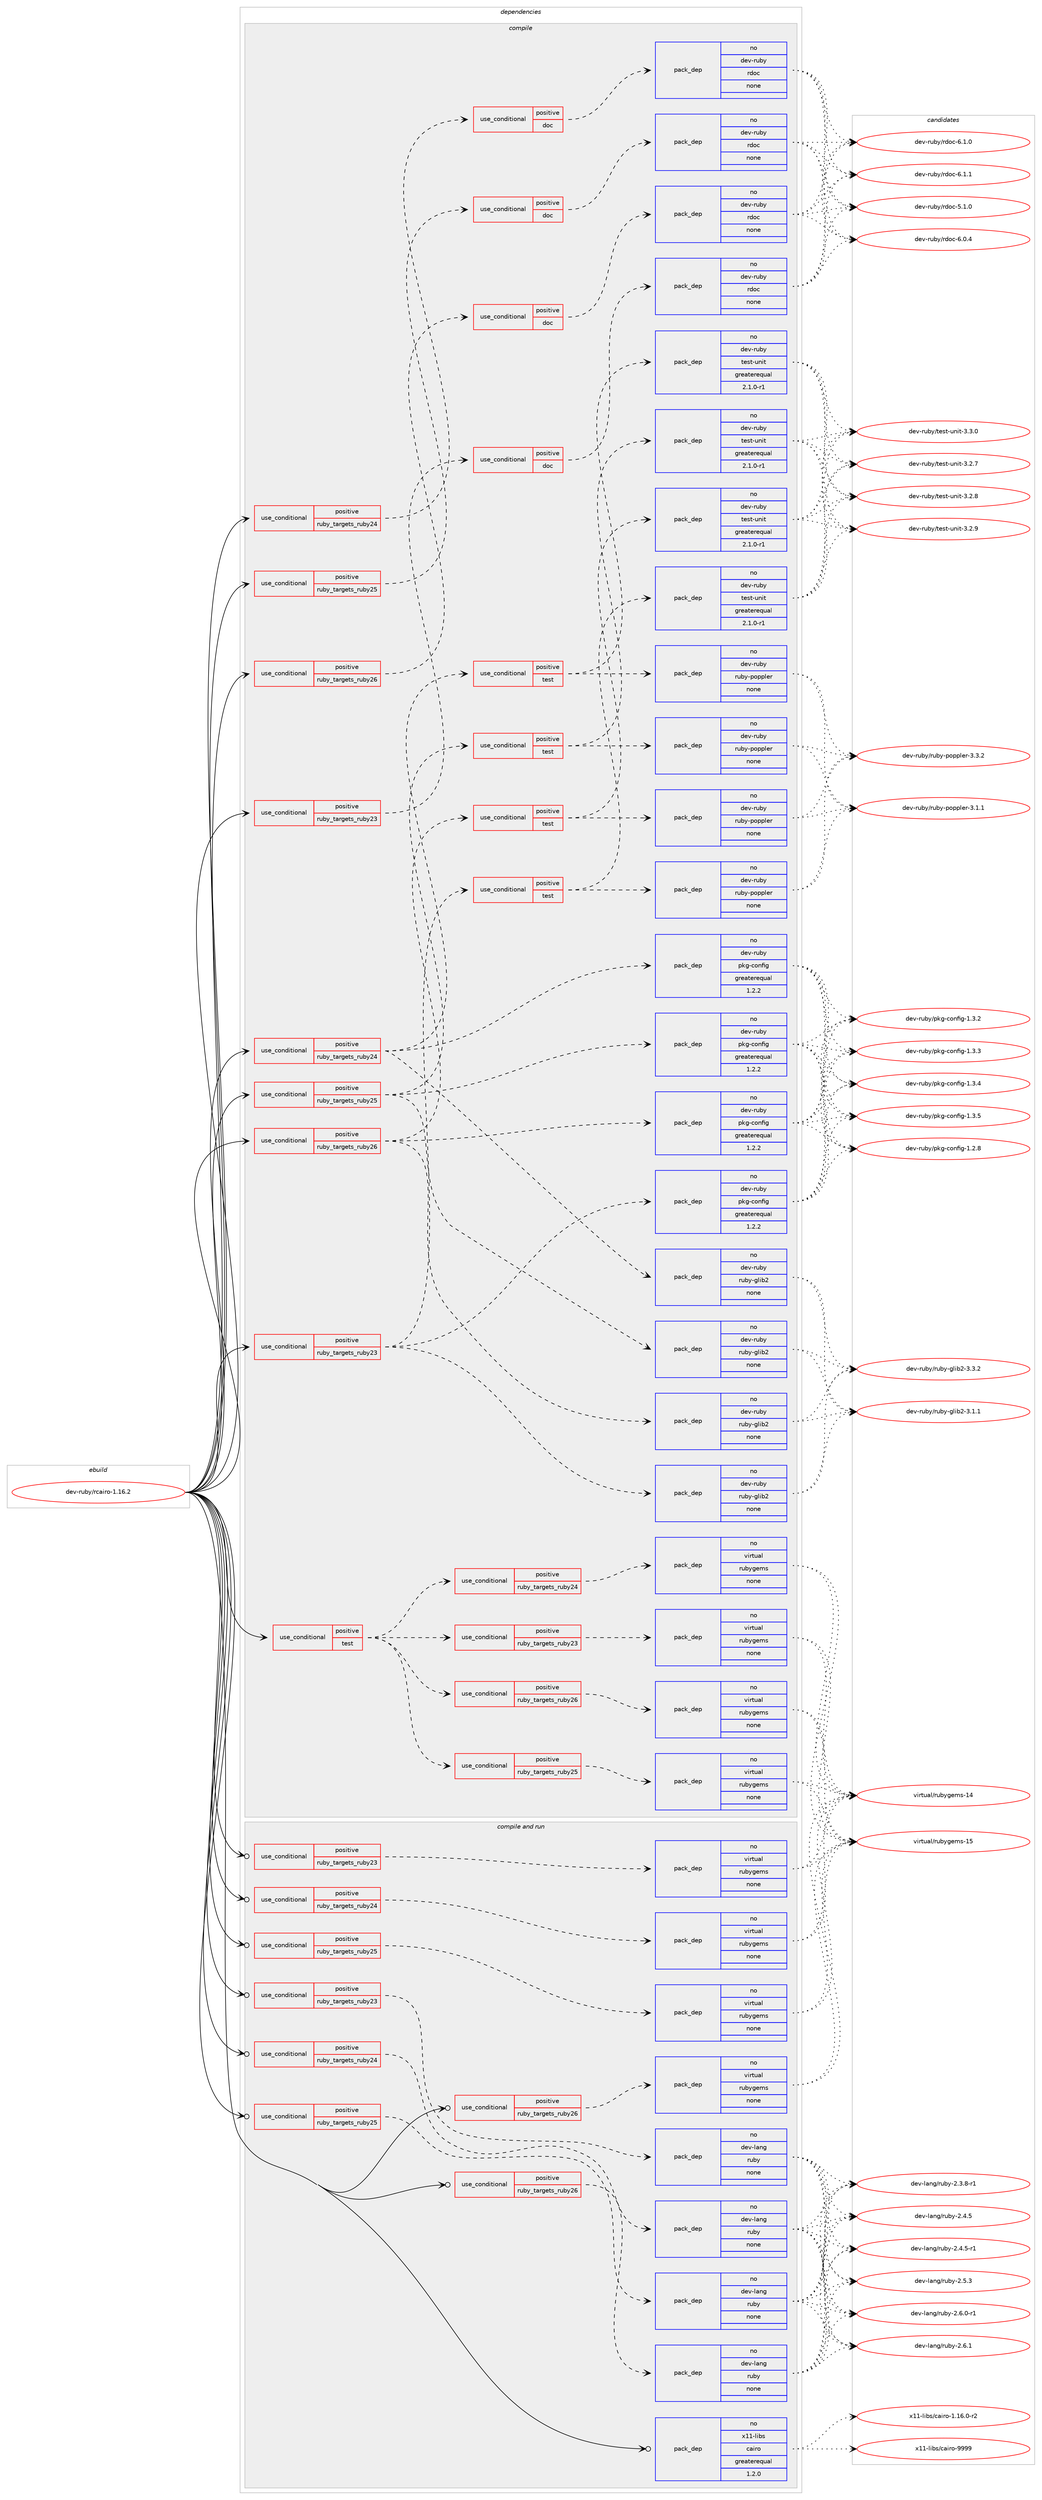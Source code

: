 digraph prolog {

# *************
# Graph options
# *************

newrank=true;
concentrate=true;
compound=true;
graph [rankdir=LR,fontname=Helvetica,fontsize=10,ranksep=1.5];#, ranksep=2.5, nodesep=0.2];
edge  [arrowhead=vee];
node  [fontname=Helvetica,fontsize=10];

# **********
# The ebuild
# **********

subgraph cluster_leftcol {
color=gray;
rank=same;
label=<<i>ebuild</i>>;
id [label="dev-ruby/rcairo-1.16.2", color=red, width=4, href="../dev-ruby/rcairo-1.16.2.svg"];
}

# ****************
# The dependencies
# ****************

subgraph cluster_midcol {
color=gray;
label=<<i>dependencies</i>>;
subgraph cluster_compile {
fillcolor="#eeeeee";
style=filled;
label=<<i>compile</i>>;
subgraph cond412078 {
dependency1516762 [label=<<TABLE BORDER="0" CELLBORDER="1" CELLSPACING="0" CELLPADDING="4"><TR><TD ROWSPAN="3" CELLPADDING="10">use_conditional</TD></TR><TR><TD>positive</TD></TR><TR><TD>ruby_targets_ruby23</TD></TR></TABLE>>, shape=none, color=red];
subgraph cond412079 {
dependency1516763 [label=<<TABLE BORDER="0" CELLBORDER="1" CELLSPACING="0" CELLPADDING="4"><TR><TD ROWSPAN="3" CELLPADDING="10">use_conditional</TD></TR><TR><TD>positive</TD></TR><TR><TD>doc</TD></TR></TABLE>>, shape=none, color=red];
subgraph pack1081178 {
dependency1516764 [label=<<TABLE BORDER="0" CELLBORDER="1" CELLSPACING="0" CELLPADDING="4" WIDTH="220"><TR><TD ROWSPAN="6" CELLPADDING="30">pack_dep</TD></TR><TR><TD WIDTH="110">no</TD></TR><TR><TD>dev-ruby</TD></TR><TR><TD>rdoc</TD></TR><TR><TD>none</TD></TR><TR><TD></TD></TR></TABLE>>, shape=none, color=blue];
}
dependency1516763:e -> dependency1516764:w [weight=20,style="dashed",arrowhead="vee"];
}
dependency1516762:e -> dependency1516763:w [weight=20,style="dashed",arrowhead="vee"];
}
id:e -> dependency1516762:w [weight=20,style="solid",arrowhead="vee"];
subgraph cond412080 {
dependency1516765 [label=<<TABLE BORDER="0" CELLBORDER="1" CELLSPACING="0" CELLPADDING="4"><TR><TD ROWSPAN="3" CELLPADDING="10">use_conditional</TD></TR><TR><TD>positive</TD></TR><TR><TD>ruby_targets_ruby23</TD></TR></TABLE>>, shape=none, color=red];
subgraph pack1081179 {
dependency1516766 [label=<<TABLE BORDER="0" CELLBORDER="1" CELLSPACING="0" CELLPADDING="4" WIDTH="220"><TR><TD ROWSPAN="6" CELLPADDING="30">pack_dep</TD></TR><TR><TD WIDTH="110">no</TD></TR><TR><TD>dev-ruby</TD></TR><TR><TD>pkg-config</TD></TR><TR><TD>greaterequal</TD></TR><TR><TD>1.2.2</TD></TR></TABLE>>, shape=none, color=blue];
}
dependency1516765:e -> dependency1516766:w [weight=20,style="dashed",arrowhead="vee"];
subgraph pack1081180 {
dependency1516767 [label=<<TABLE BORDER="0" CELLBORDER="1" CELLSPACING="0" CELLPADDING="4" WIDTH="220"><TR><TD ROWSPAN="6" CELLPADDING="30">pack_dep</TD></TR><TR><TD WIDTH="110">no</TD></TR><TR><TD>dev-ruby</TD></TR><TR><TD>ruby-glib2</TD></TR><TR><TD>none</TD></TR><TR><TD></TD></TR></TABLE>>, shape=none, color=blue];
}
dependency1516765:e -> dependency1516767:w [weight=20,style="dashed",arrowhead="vee"];
subgraph cond412081 {
dependency1516768 [label=<<TABLE BORDER="0" CELLBORDER="1" CELLSPACING="0" CELLPADDING="4"><TR><TD ROWSPAN="3" CELLPADDING="10">use_conditional</TD></TR><TR><TD>positive</TD></TR><TR><TD>test</TD></TR></TABLE>>, shape=none, color=red];
subgraph pack1081181 {
dependency1516769 [label=<<TABLE BORDER="0" CELLBORDER="1" CELLSPACING="0" CELLPADDING="4" WIDTH="220"><TR><TD ROWSPAN="6" CELLPADDING="30">pack_dep</TD></TR><TR><TD WIDTH="110">no</TD></TR><TR><TD>dev-ruby</TD></TR><TR><TD>test-unit</TD></TR><TR><TD>greaterequal</TD></TR><TR><TD>2.1.0-r1</TD></TR></TABLE>>, shape=none, color=blue];
}
dependency1516768:e -> dependency1516769:w [weight=20,style="dashed",arrowhead="vee"];
subgraph pack1081182 {
dependency1516770 [label=<<TABLE BORDER="0" CELLBORDER="1" CELLSPACING="0" CELLPADDING="4" WIDTH="220"><TR><TD ROWSPAN="6" CELLPADDING="30">pack_dep</TD></TR><TR><TD WIDTH="110">no</TD></TR><TR><TD>dev-ruby</TD></TR><TR><TD>ruby-poppler</TD></TR><TR><TD>none</TD></TR><TR><TD></TD></TR></TABLE>>, shape=none, color=blue];
}
dependency1516768:e -> dependency1516770:w [weight=20,style="dashed",arrowhead="vee"];
}
dependency1516765:e -> dependency1516768:w [weight=20,style="dashed",arrowhead="vee"];
}
id:e -> dependency1516765:w [weight=20,style="solid",arrowhead="vee"];
subgraph cond412082 {
dependency1516771 [label=<<TABLE BORDER="0" CELLBORDER="1" CELLSPACING="0" CELLPADDING="4"><TR><TD ROWSPAN="3" CELLPADDING="10">use_conditional</TD></TR><TR><TD>positive</TD></TR><TR><TD>ruby_targets_ruby24</TD></TR></TABLE>>, shape=none, color=red];
subgraph cond412083 {
dependency1516772 [label=<<TABLE BORDER="0" CELLBORDER="1" CELLSPACING="0" CELLPADDING="4"><TR><TD ROWSPAN="3" CELLPADDING="10">use_conditional</TD></TR><TR><TD>positive</TD></TR><TR><TD>doc</TD></TR></TABLE>>, shape=none, color=red];
subgraph pack1081183 {
dependency1516773 [label=<<TABLE BORDER="0" CELLBORDER="1" CELLSPACING="0" CELLPADDING="4" WIDTH="220"><TR><TD ROWSPAN="6" CELLPADDING="30">pack_dep</TD></TR><TR><TD WIDTH="110">no</TD></TR><TR><TD>dev-ruby</TD></TR><TR><TD>rdoc</TD></TR><TR><TD>none</TD></TR><TR><TD></TD></TR></TABLE>>, shape=none, color=blue];
}
dependency1516772:e -> dependency1516773:w [weight=20,style="dashed",arrowhead="vee"];
}
dependency1516771:e -> dependency1516772:w [weight=20,style="dashed",arrowhead="vee"];
}
id:e -> dependency1516771:w [weight=20,style="solid",arrowhead="vee"];
subgraph cond412084 {
dependency1516774 [label=<<TABLE BORDER="0" CELLBORDER="1" CELLSPACING="0" CELLPADDING="4"><TR><TD ROWSPAN="3" CELLPADDING="10">use_conditional</TD></TR><TR><TD>positive</TD></TR><TR><TD>ruby_targets_ruby24</TD></TR></TABLE>>, shape=none, color=red];
subgraph pack1081184 {
dependency1516775 [label=<<TABLE BORDER="0" CELLBORDER="1" CELLSPACING="0" CELLPADDING="4" WIDTH="220"><TR><TD ROWSPAN="6" CELLPADDING="30">pack_dep</TD></TR><TR><TD WIDTH="110">no</TD></TR><TR><TD>dev-ruby</TD></TR><TR><TD>pkg-config</TD></TR><TR><TD>greaterequal</TD></TR><TR><TD>1.2.2</TD></TR></TABLE>>, shape=none, color=blue];
}
dependency1516774:e -> dependency1516775:w [weight=20,style="dashed",arrowhead="vee"];
subgraph pack1081185 {
dependency1516776 [label=<<TABLE BORDER="0" CELLBORDER="1" CELLSPACING="0" CELLPADDING="4" WIDTH="220"><TR><TD ROWSPAN="6" CELLPADDING="30">pack_dep</TD></TR><TR><TD WIDTH="110">no</TD></TR><TR><TD>dev-ruby</TD></TR><TR><TD>ruby-glib2</TD></TR><TR><TD>none</TD></TR><TR><TD></TD></TR></TABLE>>, shape=none, color=blue];
}
dependency1516774:e -> dependency1516776:w [weight=20,style="dashed",arrowhead="vee"];
subgraph cond412085 {
dependency1516777 [label=<<TABLE BORDER="0" CELLBORDER="1" CELLSPACING="0" CELLPADDING="4"><TR><TD ROWSPAN="3" CELLPADDING="10">use_conditional</TD></TR><TR><TD>positive</TD></TR><TR><TD>test</TD></TR></TABLE>>, shape=none, color=red];
subgraph pack1081186 {
dependency1516778 [label=<<TABLE BORDER="0" CELLBORDER="1" CELLSPACING="0" CELLPADDING="4" WIDTH="220"><TR><TD ROWSPAN="6" CELLPADDING="30">pack_dep</TD></TR><TR><TD WIDTH="110">no</TD></TR><TR><TD>dev-ruby</TD></TR><TR><TD>test-unit</TD></TR><TR><TD>greaterequal</TD></TR><TR><TD>2.1.0-r1</TD></TR></TABLE>>, shape=none, color=blue];
}
dependency1516777:e -> dependency1516778:w [weight=20,style="dashed",arrowhead="vee"];
subgraph pack1081187 {
dependency1516779 [label=<<TABLE BORDER="0" CELLBORDER="1" CELLSPACING="0" CELLPADDING="4" WIDTH="220"><TR><TD ROWSPAN="6" CELLPADDING="30">pack_dep</TD></TR><TR><TD WIDTH="110">no</TD></TR><TR><TD>dev-ruby</TD></TR><TR><TD>ruby-poppler</TD></TR><TR><TD>none</TD></TR><TR><TD></TD></TR></TABLE>>, shape=none, color=blue];
}
dependency1516777:e -> dependency1516779:w [weight=20,style="dashed",arrowhead="vee"];
}
dependency1516774:e -> dependency1516777:w [weight=20,style="dashed",arrowhead="vee"];
}
id:e -> dependency1516774:w [weight=20,style="solid",arrowhead="vee"];
subgraph cond412086 {
dependency1516780 [label=<<TABLE BORDER="0" CELLBORDER="1" CELLSPACING="0" CELLPADDING="4"><TR><TD ROWSPAN="3" CELLPADDING="10">use_conditional</TD></TR><TR><TD>positive</TD></TR><TR><TD>ruby_targets_ruby25</TD></TR></TABLE>>, shape=none, color=red];
subgraph cond412087 {
dependency1516781 [label=<<TABLE BORDER="0" CELLBORDER="1" CELLSPACING="0" CELLPADDING="4"><TR><TD ROWSPAN="3" CELLPADDING="10">use_conditional</TD></TR><TR><TD>positive</TD></TR><TR><TD>doc</TD></TR></TABLE>>, shape=none, color=red];
subgraph pack1081188 {
dependency1516782 [label=<<TABLE BORDER="0" CELLBORDER="1" CELLSPACING="0" CELLPADDING="4" WIDTH="220"><TR><TD ROWSPAN="6" CELLPADDING="30">pack_dep</TD></TR><TR><TD WIDTH="110">no</TD></TR><TR><TD>dev-ruby</TD></TR><TR><TD>rdoc</TD></TR><TR><TD>none</TD></TR><TR><TD></TD></TR></TABLE>>, shape=none, color=blue];
}
dependency1516781:e -> dependency1516782:w [weight=20,style="dashed",arrowhead="vee"];
}
dependency1516780:e -> dependency1516781:w [weight=20,style="dashed",arrowhead="vee"];
}
id:e -> dependency1516780:w [weight=20,style="solid",arrowhead="vee"];
subgraph cond412088 {
dependency1516783 [label=<<TABLE BORDER="0" CELLBORDER="1" CELLSPACING="0" CELLPADDING="4"><TR><TD ROWSPAN="3" CELLPADDING="10">use_conditional</TD></TR><TR><TD>positive</TD></TR><TR><TD>ruby_targets_ruby25</TD></TR></TABLE>>, shape=none, color=red];
subgraph pack1081189 {
dependency1516784 [label=<<TABLE BORDER="0" CELLBORDER="1" CELLSPACING="0" CELLPADDING="4" WIDTH="220"><TR><TD ROWSPAN="6" CELLPADDING="30">pack_dep</TD></TR><TR><TD WIDTH="110">no</TD></TR><TR><TD>dev-ruby</TD></TR><TR><TD>pkg-config</TD></TR><TR><TD>greaterequal</TD></TR><TR><TD>1.2.2</TD></TR></TABLE>>, shape=none, color=blue];
}
dependency1516783:e -> dependency1516784:w [weight=20,style="dashed",arrowhead="vee"];
subgraph pack1081190 {
dependency1516785 [label=<<TABLE BORDER="0" CELLBORDER="1" CELLSPACING="0" CELLPADDING="4" WIDTH="220"><TR><TD ROWSPAN="6" CELLPADDING="30">pack_dep</TD></TR><TR><TD WIDTH="110">no</TD></TR><TR><TD>dev-ruby</TD></TR><TR><TD>ruby-glib2</TD></TR><TR><TD>none</TD></TR><TR><TD></TD></TR></TABLE>>, shape=none, color=blue];
}
dependency1516783:e -> dependency1516785:w [weight=20,style="dashed",arrowhead="vee"];
subgraph cond412089 {
dependency1516786 [label=<<TABLE BORDER="0" CELLBORDER="1" CELLSPACING="0" CELLPADDING="4"><TR><TD ROWSPAN="3" CELLPADDING="10">use_conditional</TD></TR><TR><TD>positive</TD></TR><TR><TD>test</TD></TR></TABLE>>, shape=none, color=red];
subgraph pack1081191 {
dependency1516787 [label=<<TABLE BORDER="0" CELLBORDER="1" CELLSPACING="0" CELLPADDING="4" WIDTH="220"><TR><TD ROWSPAN="6" CELLPADDING="30">pack_dep</TD></TR><TR><TD WIDTH="110">no</TD></TR><TR><TD>dev-ruby</TD></TR><TR><TD>test-unit</TD></TR><TR><TD>greaterequal</TD></TR><TR><TD>2.1.0-r1</TD></TR></TABLE>>, shape=none, color=blue];
}
dependency1516786:e -> dependency1516787:w [weight=20,style="dashed",arrowhead="vee"];
subgraph pack1081192 {
dependency1516788 [label=<<TABLE BORDER="0" CELLBORDER="1" CELLSPACING="0" CELLPADDING="4" WIDTH="220"><TR><TD ROWSPAN="6" CELLPADDING="30">pack_dep</TD></TR><TR><TD WIDTH="110">no</TD></TR><TR><TD>dev-ruby</TD></TR><TR><TD>ruby-poppler</TD></TR><TR><TD>none</TD></TR><TR><TD></TD></TR></TABLE>>, shape=none, color=blue];
}
dependency1516786:e -> dependency1516788:w [weight=20,style="dashed",arrowhead="vee"];
}
dependency1516783:e -> dependency1516786:w [weight=20,style="dashed",arrowhead="vee"];
}
id:e -> dependency1516783:w [weight=20,style="solid",arrowhead="vee"];
subgraph cond412090 {
dependency1516789 [label=<<TABLE BORDER="0" CELLBORDER="1" CELLSPACING="0" CELLPADDING="4"><TR><TD ROWSPAN="3" CELLPADDING="10">use_conditional</TD></TR><TR><TD>positive</TD></TR><TR><TD>ruby_targets_ruby26</TD></TR></TABLE>>, shape=none, color=red];
subgraph cond412091 {
dependency1516790 [label=<<TABLE BORDER="0" CELLBORDER="1" CELLSPACING="0" CELLPADDING="4"><TR><TD ROWSPAN="3" CELLPADDING="10">use_conditional</TD></TR><TR><TD>positive</TD></TR><TR><TD>doc</TD></TR></TABLE>>, shape=none, color=red];
subgraph pack1081193 {
dependency1516791 [label=<<TABLE BORDER="0" CELLBORDER="1" CELLSPACING="0" CELLPADDING="4" WIDTH="220"><TR><TD ROWSPAN="6" CELLPADDING="30">pack_dep</TD></TR><TR><TD WIDTH="110">no</TD></TR><TR><TD>dev-ruby</TD></TR><TR><TD>rdoc</TD></TR><TR><TD>none</TD></TR><TR><TD></TD></TR></TABLE>>, shape=none, color=blue];
}
dependency1516790:e -> dependency1516791:w [weight=20,style="dashed",arrowhead="vee"];
}
dependency1516789:e -> dependency1516790:w [weight=20,style="dashed",arrowhead="vee"];
}
id:e -> dependency1516789:w [weight=20,style="solid",arrowhead="vee"];
subgraph cond412092 {
dependency1516792 [label=<<TABLE BORDER="0" CELLBORDER="1" CELLSPACING="0" CELLPADDING="4"><TR><TD ROWSPAN="3" CELLPADDING="10">use_conditional</TD></TR><TR><TD>positive</TD></TR><TR><TD>ruby_targets_ruby26</TD></TR></TABLE>>, shape=none, color=red];
subgraph pack1081194 {
dependency1516793 [label=<<TABLE BORDER="0" CELLBORDER="1" CELLSPACING="0" CELLPADDING="4" WIDTH="220"><TR><TD ROWSPAN="6" CELLPADDING="30">pack_dep</TD></TR><TR><TD WIDTH="110">no</TD></TR><TR><TD>dev-ruby</TD></TR><TR><TD>pkg-config</TD></TR><TR><TD>greaterequal</TD></TR><TR><TD>1.2.2</TD></TR></TABLE>>, shape=none, color=blue];
}
dependency1516792:e -> dependency1516793:w [weight=20,style="dashed",arrowhead="vee"];
subgraph pack1081195 {
dependency1516794 [label=<<TABLE BORDER="0" CELLBORDER="1" CELLSPACING="0" CELLPADDING="4" WIDTH="220"><TR><TD ROWSPAN="6" CELLPADDING="30">pack_dep</TD></TR><TR><TD WIDTH="110">no</TD></TR><TR><TD>dev-ruby</TD></TR><TR><TD>ruby-glib2</TD></TR><TR><TD>none</TD></TR><TR><TD></TD></TR></TABLE>>, shape=none, color=blue];
}
dependency1516792:e -> dependency1516794:w [weight=20,style="dashed",arrowhead="vee"];
subgraph cond412093 {
dependency1516795 [label=<<TABLE BORDER="0" CELLBORDER="1" CELLSPACING="0" CELLPADDING="4"><TR><TD ROWSPAN="3" CELLPADDING="10">use_conditional</TD></TR><TR><TD>positive</TD></TR><TR><TD>test</TD></TR></TABLE>>, shape=none, color=red];
subgraph pack1081196 {
dependency1516796 [label=<<TABLE BORDER="0" CELLBORDER="1" CELLSPACING="0" CELLPADDING="4" WIDTH="220"><TR><TD ROWSPAN="6" CELLPADDING="30">pack_dep</TD></TR><TR><TD WIDTH="110">no</TD></TR><TR><TD>dev-ruby</TD></TR><TR><TD>test-unit</TD></TR><TR><TD>greaterequal</TD></TR><TR><TD>2.1.0-r1</TD></TR></TABLE>>, shape=none, color=blue];
}
dependency1516795:e -> dependency1516796:w [weight=20,style="dashed",arrowhead="vee"];
subgraph pack1081197 {
dependency1516797 [label=<<TABLE BORDER="0" CELLBORDER="1" CELLSPACING="0" CELLPADDING="4" WIDTH="220"><TR><TD ROWSPAN="6" CELLPADDING="30">pack_dep</TD></TR><TR><TD WIDTH="110">no</TD></TR><TR><TD>dev-ruby</TD></TR><TR><TD>ruby-poppler</TD></TR><TR><TD>none</TD></TR><TR><TD></TD></TR></TABLE>>, shape=none, color=blue];
}
dependency1516795:e -> dependency1516797:w [weight=20,style="dashed",arrowhead="vee"];
}
dependency1516792:e -> dependency1516795:w [weight=20,style="dashed",arrowhead="vee"];
}
id:e -> dependency1516792:w [weight=20,style="solid",arrowhead="vee"];
subgraph cond412094 {
dependency1516798 [label=<<TABLE BORDER="0" CELLBORDER="1" CELLSPACING="0" CELLPADDING="4"><TR><TD ROWSPAN="3" CELLPADDING="10">use_conditional</TD></TR><TR><TD>positive</TD></TR><TR><TD>test</TD></TR></TABLE>>, shape=none, color=red];
subgraph cond412095 {
dependency1516799 [label=<<TABLE BORDER="0" CELLBORDER="1" CELLSPACING="0" CELLPADDING="4"><TR><TD ROWSPAN="3" CELLPADDING="10">use_conditional</TD></TR><TR><TD>positive</TD></TR><TR><TD>ruby_targets_ruby23</TD></TR></TABLE>>, shape=none, color=red];
subgraph pack1081198 {
dependency1516800 [label=<<TABLE BORDER="0" CELLBORDER="1" CELLSPACING="0" CELLPADDING="4" WIDTH="220"><TR><TD ROWSPAN="6" CELLPADDING="30">pack_dep</TD></TR><TR><TD WIDTH="110">no</TD></TR><TR><TD>virtual</TD></TR><TR><TD>rubygems</TD></TR><TR><TD>none</TD></TR><TR><TD></TD></TR></TABLE>>, shape=none, color=blue];
}
dependency1516799:e -> dependency1516800:w [weight=20,style="dashed",arrowhead="vee"];
}
dependency1516798:e -> dependency1516799:w [weight=20,style="dashed",arrowhead="vee"];
subgraph cond412096 {
dependency1516801 [label=<<TABLE BORDER="0" CELLBORDER="1" CELLSPACING="0" CELLPADDING="4"><TR><TD ROWSPAN="3" CELLPADDING="10">use_conditional</TD></TR><TR><TD>positive</TD></TR><TR><TD>ruby_targets_ruby24</TD></TR></TABLE>>, shape=none, color=red];
subgraph pack1081199 {
dependency1516802 [label=<<TABLE BORDER="0" CELLBORDER="1" CELLSPACING="0" CELLPADDING="4" WIDTH="220"><TR><TD ROWSPAN="6" CELLPADDING="30">pack_dep</TD></TR><TR><TD WIDTH="110">no</TD></TR><TR><TD>virtual</TD></TR><TR><TD>rubygems</TD></TR><TR><TD>none</TD></TR><TR><TD></TD></TR></TABLE>>, shape=none, color=blue];
}
dependency1516801:e -> dependency1516802:w [weight=20,style="dashed",arrowhead="vee"];
}
dependency1516798:e -> dependency1516801:w [weight=20,style="dashed",arrowhead="vee"];
subgraph cond412097 {
dependency1516803 [label=<<TABLE BORDER="0" CELLBORDER="1" CELLSPACING="0" CELLPADDING="4"><TR><TD ROWSPAN="3" CELLPADDING="10">use_conditional</TD></TR><TR><TD>positive</TD></TR><TR><TD>ruby_targets_ruby25</TD></TR></TABLE>>, shape=none, color=red];
subgraph pack1081200 {
dependency1516804 [label=<<TABLE BORDER="0" CELLBORDER="1" CELLSPACING="0" CELLPADDING="4" WIDTH="220"><TR><TD ROWSPAN="6" CELLPADDING="30">pack_dep</TD></TR><TR><TD WIDTH="110">no</TD></TR><TR><TD>virtual</TD></TR><TR><TD>rubygems</TD></TR><TR><TD>none</TD></TR><TR><TD></TD></TR></TABLE>>, shape=none, color=blue];
}
dependency1516803:e -> dependency1516804:w [weight=20,style="dashed",arrowhead="vee"];
}
dependency1516798:e -> dependency1516803:w [weight=20,style="dashed",arrowhead="vee"];
subgraph cond412098 {
dependency1516805 [label=<<TABLE BORDER="0" CELLBORDER="1" CELLSPACING="0" CELLPADDING="4"><TR><TD ROWSPAN="3" CELLPADDING="10">use_conditional</TD></TR><TR><TD>positive</TD></TR><TR><TD>ruby_targets_ruby26</TD></TR></TABLE>>, shape=none, color=red];
subgraph pack1081201 {
dependency1516806 [label=<<TABLE BORDER="0" CELLBORDER="1" CELLSPACING="0" CELLPADDING="4" WIDTH="220"><TR><TD ROWSPAN="6" CELLPADDING="30">pack_dep</TD></TR><TR><TD WIDTH="110">no</TD></TR><TR><TD>virtual</TD></TR><TR><TD>rubygems</TD></TR><TR><TD>none</TD></TR><TR><TD></TD></TR></TABLE>>, shape=none, color=blue];
}
dependency1516805:e -> dependency1516806:w [weight=20,style="dashed",arrowhead="vee"];
}
dependency1516798:e -> dependency1516805:w [weight=20,style="dashed",arrowhead="vee"];
}
id:e -> dependency1516798:w [weight=20,style="solid",arrowhead="vee"];
}
subgraph cluster_compileandrun {
fillcolor="#eeeeee";
style=filled;
label=<<i>compile and run</i>>;
subgraph cond412099 {
dependency1516807 [label=<<TABLE BORDER="0" CELLBORDER="1" CELLSPACING="0" CELLPADDING="4"><TR><TD ROWSPAN="3" CELLPADDING="10">use_conditional</TD></TR><TR><TD>positive</TD></TR><TR><TD>ruby_targets_ruby23</TD></TR></TABLE>>, shape=none, color=red];
subgraph pack1081202 {
dependency1516808 [label=<<TABLE BORDER="0" CELLBORDER="1" CELLSPACING="0" CELLPADDING="4" WIDTH="220"><TR><TD ROWSPAN="6" CELLPADDING="30">pack_dep</TD></TR><TR><TD WIDTH="110">no</TD></TR><TR><TD>dev-lang</TD></TR><TR><TD>ruby</TD></TR><TR><TD>none</TD></TR><TR><TD></TD></TR></TABLE>>, shape=none, color=blue];
}
dependency1516807:e -> dependency1516808:w [weight=20,style="dashed",arrowhead="vee"];
}
id:e -> dependency1516807:w [weight=20,style="solid",arrowhead="odotvee"];
subgraph cond412100 {
dependency1516809 [label=<<TABLE BORDER="0" CELLBORDER="1" CELLSPACING="0" CELLPADDING="4"><TR><TD ROWSPAN="3" CELLPADDING="10">use_conditional</TD></TR><TR><TD>positive</TD></TR><TR><TD>ruby_targets_ruby23</TD></TR></TABLE>>, shape=none, color=red];
subgraph pack1081203 {
dependency1516810 [label=<<TABLE BORDER="0" CELLBORDER="1" CELLSPACING="0" CELLPADDING="4" WIDTH="220"><TR><TD ROWSPAN="6" CELLPADDING="30">pack_dep</TD></TR><TR><TD WIDTH="110">no</TD></TR><TR><TD>virtual</TD></TR><TR><TD>rubygems</TD></TR><TR><TD>none</TD></TR><TR><TD></TD></TR></TABLE>>, shape=none, color=blue];
}
dependency1516809:e -> dependency1516810:w [weight=20,style="dashed",arrowhead="vee"];
}
id:e -> dependency1516809:w [weight=20,style="solid",arrowhead="odotvee"];
subgraph cond412101 {
dependency1516811 [label=<<TABLE BORDER="0" CELLBORDER="1" CELLSPACING="0" CELLPADDING="4"><TR><TD ROWSPAN="3" CELLPADDING="10">use_conditional</TD></TR><TR><TD>positive</TD></TR><TR><TD>ruby_targets_ruby24</TD></TR></TABLE>>, shape=none, color=red];
subgraph pack1081204 {
dependency1516812 [label=<<TABLE BORDER="0" CELLBORDER="1" CELLSPACING="0" CELLPADDING="4" WIDTH="220"><TR><TD ROWSPAN="6" CELLPADDING="30">pack_dep</TD></TR><TR><TD WIDTH="110">no</TD></TR><TR><TD>dev-lang</TD></TR><TR><TD>ruby</TD></TR><TR><TD>none</TD></TR><TR><TD></TD></TR></TABLE>>, shape=none, color=blue];
}
dependency1516811:e -> dependency1516812:w [weight=20,style="dashed",arrowhead="vee"];
}
id:e -> dependency1516811:w [weight=20,style="solid",arrowhead="odotvee"];
subgraph cond412102 {
dependency1516813 [label=<<TABLE BORDER="0" CELLBORDER="1" CELLSPACING="0" CELLPADDING="4"><TR><TD ROWSPAN="3" CELLPADDING="10">use_conditional</TD></TR><TR><TD>positive</TD></TR><TR><TD>ruby_targets_ruby24</TD></TR></TABLE>>, shape=none, color=red];
subgraph pack1081205 {
dependency1516814 [label=<<TABLE BORDER="0" CELLBORDER="1" CELLSPACING="0" CELLPADDING="4" WIDTH="220"><TR><TD ROWSPAN="6" CELLPADDING="30">pack_dep</TD></TR><TR><TD WIDTH="110">no</TD></TR><TR><TD>virtual</TD></TR><TR><TD>rubygems</TD></TR><TR><TD>none</TD></TR><TR><TD></TD></TR></TABLE>>, shape=none, color=blue];
}
dependency1516813:e -> dependency1516814:w [weight=20,style="dashed",arrowhead="vee"];
}
id:e -> dependency1516813:w [weight=20,style="solid",arrowhead="odotvee"];
subgraph cond412103 {
dependency1516815 [label=<<TABLE BORDER="0" CELLBORDER="1" CELLSPACING="0" CELLPADDING="4"><TR><TD ROWSPAN="3" CELLPADDING="10">use_conditional</TD></TR><TR><TD>positive</TD></TR><TR><TD>ruby_targets_ruby25</TD></TR></TABLE>>, shape=none, color=red];
subgraph pack1081206 {
dependency1516816 [label=<<TABLE BORDER="0" CELLBORDER="1" CELLSPACING="0" CELLPADDING="4" WIDTH="220"><TR><TD ROWSPAN="6" CELLPADDING="30">pack_dep</TD></TR><TR><TD WIDTH="110">no</TD></TR><TR><TD>dev-lang</TD></TR><TR><TD>ruby</TD></TR><TR><TD>none</TD></TR><TR><TD></TD></TR></TABLE>>, shape=none, color=blue];
}
dependency1516815:e -> dependency1516816:w [weight=20,style="dashed",arrowhead="vee"];
}
id:e -> dependency1516815:w [weight=20,style="solid",arrowhead="odotvee"];
subgraph cond412104 {
dependency1516817 [label=<<TABLE BORDER="0" CELLBORDER="1" CELLSPACING="0" CELLPADDING="4"><TR><TD ROWSPAN="3" CELLPADDING="10">use_conditional</TD></TR><TR><TD>positive</TD></TR><TR><TD>ruby_targets_ruby25</TD></TR></TABLE>>, shape=none, color=red];
subgraph pack1081207 {
dependency1516818 [label=<<TABLE BORDER="0" CELLBORDER="1" CELLSPACING="0" CELLPADDING="4" WIDTH="220"><TR><TD ROWSPAN="6" CELLPADDING="30">pack_dep</TD></TR><TR><TD WIDTH="110">no</TD></TR><TR><TD>virtual</TD></TR><TR><TD>rubygems</TD></TR><TR><TD>none</TD></TR><TR><TD></TD></TR></TABLE>>, shape=none, color=blue];
}
dependency1516817:e -> dependency1516818:w [weight=20,style="dashed",arrowhead="vee"];
}
id:e -> dependency1516817:w [weight=20,style="solid",arrowhead="odotvee"];
subgraph cond412105 {
dependency1516819 [label=<<TABLE BORDER="0" CELLBORDER="1" CELLSPACING="0" CELLPADDING="4"><TR><TD ROWSPAN="3" CELLPADDING="10">use_conditional</TD></TR><TR><TD>positive</TD></TR><TR><TD>ruby_targets_ruby26</TD></TR></TABLE>>, shape=none, color=red];
subgraph pack1081208 {
dependency1516820 [label=<<TABLE BORDER="0" CELLBORDER="1" CELLSPACING="0" CELLPADDING="4" WIDTH="220"><TR><TD ROWSPAN="6" CELLPADDING="30">pack_dep</TD></TR><TR><TD WIDTH="110">no</TD></TR><TR><TD>dev-lang</TD></TR><TR><TD>ruby</TD></TR><TR><TD>none</TD></TR><TR><TD></TD></TR></TABLE>>, shape=none, color=blue];
}
dependency1516819:e -> dependency1516820:w [weight=20,style="dashed",arrowhead="vee"];
}
id:e -> dependency1516819:w [weight=20,style="solid",arrowhead="odotvee"];
subgraph cond412106 {
dependency1516821 [label=<<TABLE BORDER="0" CELLBORDER="1" CELLSPACING="0" CELLPADDING="4"><TR><TD ROWSPAN="3" CELLPADDING="10">use_conditional</TD></TR><TR><TD>positive</TD></TR><TR><TD>ruby_targets_ruby26</TD></TR></TABLE>>, shape=none, color=red];
subgraph pack1081209 {
dependency1516822 [label=<<TABLE BORDER="0" CELLBORDER="1" CELLSPACING="0" CELLPADDING="4" WIDTH="220"><TR><TD ROWSPAN="6" CELLPADDING="30">pack_dep</TD></TR><TR><TD WIDTH="110">no</TD></TR><TR><TD>virtual</TD></TR><TR><TD>rubygems</TD></TR><TR><TD>none</TD></TR><TR><TD></TD></TR></TABLE>>, shape=none, color=blue];
}
dependency1516821:e -> dependency1516822:w [weight=20,style="dashed",arrowhead="vee"];
}
id:e -> dependency1516821:w [weight=20,style="solid",arrowhead="odotvee"];
subgraph pack1081210 {
dependency1516823 [label=<<TABLE BORDER="0" CELLBORDER="1" CELLSPACING="0" CELLPADDING="4" WIDTH="220"><TR><TD ROWSPAN="6" CELLPADDING="30">pack_dep</TD></TR><TR><TD WIDTH="110">no</TD></TR><TR><TD>x11-libs</TD></TR><TR><TD>cairo</TD></TR><TR><TD>greaterequal</TD></TR><TR><TD>1.2.0</TD></TR></TABLE>>, shape=none, color=blue];
}
id:e -> dependency1516823:w [weight=20,style="solid",arrowhead="odotvee"];
}
subgraph cluster_run {
fillcolor="#eeeeee";
style=filled;
label=<<i>run</i>>;
}
}

# **************
# The candidates
# **************

subgraph cluster_choices {
rank=same;
color=gray;
label=<<i>candidates</i>>;

subgraph choice1081178 {
color=black;
nodesep=1;
choice10010111845114117981214711410011199455346494648 [label="dev-ruby/rdoc-5.1.0", color=red, width=4,href="../dev-ruby/rdoc-5.1.0.svg"];
choice10010111845114117981214711410011199455446484652 [label="dev-ruby/rdoc-6.0.4", color=red, width=4,href="../dev-ruby/rdoc-6.0.4.svg"];
choice10010111845114117981214711410011199455446494648 [label="dev-ruby/rdoc-6.1.0", color=red, width=4,href="../dev-ruby/rdoc-6.1.0.svg"];
choice10010111845114117981214711410011199455446494649 [label="dev-ruby/rdoc-6.1.1", color=red, width=4,href="../dev-ruby/rdoc-6.1.1.svg"];
dependency1516764:e -> choice10010111845114117981214711410011199455346494648:w [style=dotted,weight="100"];
dependency1516764:e -> choice10010111845114117981214711410011199455446484652:w [style=dotted,weight="100"];
dependency1516764:e -> choice10010111845114117981214711410011199455446494648:w [style=dotted,weight="100"];
dependency1516764:e -> choice10010111845114117981214711410011199455446494649:w [style=dotted,weight="100"];
}
subgraph choice1081179 {
color=black;
nodesep=1;
choice1001011184511411798121471121071034599111110102105103454946504656 [label="dev-ruby/pkg-config-1.2.8", color=red, width=4,href="../dev-ruby/pkg-config-1.2.8.svg"];
choice1001011184511411798121471121071034599111110102105103454946514650 [label="dev-ruby/pkg-config-1.3.2", color=red, width=4,href="../dev-ruby/pkg-config-1.3.2.svg"];
choice1001011184511411798121471121071034599111110102105103454946514651 [label="dev-ruby/pkg-config-1.3.3", color=red, width=4,href="../dev-ruby/pkg-config-1.3.3.svg"];
choice1001011184511411798121471121071034599111110102105103454946514652 [label="dev-ruby/pkg-config-1.3.4", color=red, width=4,href="../dev-ruby/pkg-config-1.3.4.svg"];
choice1001011184511411798121471121071034599111110102105103454946514653 [label="dev-ruby/pkg-config-1.3.5", color=red, width=4,href="../dev-ruby/pkg-config-1.3.5.svg"];
dependency1516766:e -> choice1001011184511411798121471121071034599111110102105103454946504656:w [style=dotted,weight="100"];
dependency1516766:e -> choice1001011184511411798121471121071034599111110102105103454946514650:w [style=dotted,weight="100"];
dependency1516766:e -> choice1001011184511411798121471121071034599111110102105103454946514651:w [style=dotted,weight="100"];
dependency1516766:e -> choice1001011184511411798121471121071034599111110102105103454946514652:w [style=dotted,weight="100"];
dependency1516766:e -> choice1001011184511411798121471121071034599111110102105103454946514653:w [style=dotted,weight="100"];
}
subgraph choice1081180 {
color=black;
nodesep=1;
choice10010111845114117981214711411798121451031081059850455146494649 [label="dev-ruby/ruby-glib2-3.1.1", color=red, width=4,href="../dev-ruby/ruby-glib2-3.1.1.svg"];
choice10010111845114117981214711411798121451031081059850455146514650 [label="dev-ruby/ruby-glib2-3.3.2", color=red, width=4,href="../dev-ruby/ruby-glib2-3.3.2.svg"];
dependency1516767:e -> choice10010111845114117981214711411798121451031081059850455146494649:w [style=dotted,weight="100"];
dependency1516767:e -> choice10010111845114117981214711411798121451031081059850455146514650:w [style=dotted,weight="100"];
}
subgraph choice1081181 {
color=black;
nodesep=1;
choice10010111845114117981214711610111511645117110105116455146504655 [label="dev-ruby/test-unit-3.2.7", color=red, width=4,href="../dev-ruby/test-unit-3.2.7.svg"];
choice10010111845114117981214711610111511645117110105116455146504656 [label="dev-ruby/test-unit-3.2.8", color=red, width=4,href="../dev-ruby/test-unit-3.2.8.svg"];
choice10010111845114117981214711610111511645117110105116455146504657 [label="dev-ruby/test-unit-3.2.9", color=red, width=4,href="../dev-ruby/test-unit-3.2.9.svg"];
choice10010111845114117981214711610111511645117110105116455146514648 [label="dev-ruby/test-unit-3.3.0", color=red, width=4,href="../dev-ruby/test-unit-3.3.0.svg"];
dependency1516769:e -> choice10010111845114117981214711610111511645117110105116455146504655:w [style=dotted,weight="100"];
dependency1516769:e -> choice10010111845114117981214711610111511645117110105116455146504656:w [style=dotted,weight="100"];
dependency1516769:e -> choice10010111845114117981214711610111511645117110105116455146504657:w [style=dotted,weight="100"];
dependency1516769:e -> choice10010111845114117981214711610111511645117110105116455146514648:w [style=dotted,weight="100"];
}
subgraph choice1081182 {
color=black;
nodesep=1;
choice1001011184511411798121471141179812145112111112112108101114455146494649 [label="dev-ruby/ruby-poppler-3.1.1", color=red, width=4,href="../dev-ruby/ruby-poppler-3.1.1.svg"];
choice1001011184511411798121471141179812145112111112112108101114455146514650 [label="dev-ruby/ruby-poppler-3.3.2", color=red, width=4,href="../dev-ruby/ruby-poppler-3.3.2.svg"];
dependency1516770:e -> choice1001011184511411798121471141179812145112111112112108101114455146494649:w [style=dotted,weight="100"];
dependency1516770:e -> choice1001011184511411798121471141179812145112111112112108101114455146514650:w [style=dotted,weight="100"];
}
subgraph choice1081183 {
color=black;
nodesep=1;
choice10010111845114117981214711410011199455346494648 [label="dev-ruby/rdoc-5.1.0", color=red, width=4,href="../dev-ruby/rdoc-5.1.0.svg"];
choice10010111845114117981214711410011199455446484652 [label="dev-ruby/rdoc-6.0.4", color=red, width=4,href="../dev-ruby/rdoc-6.0.4.svg"];
choice10010111845114117981214711410011199455446494648 [label="dev-ruby/rdoc-6.1.0", color=red, width=4,href="../dev-ruby/rdoc-6.1.0.svg"];
choice10010111845114117981214711410011199455446494649 [label="dev-ruby/rdoc-6.1.1", color=red, width=4,href="../dev-ruby/rdoc-6.1.1.svg"];
dependency1516773:e -> choice10010111845114117981214711410011199455346494648:w [style=dotted,weight="100"];
dependency1516773:e -> choice10010111845114117981214711410011199455446484652:w [style=dotted,weight="100"];
dependency1516773:e -> choice10010111845114117981214711410011199455446494648:w [style=dotted,weight="100"];
dependency1516773:e -> choice10010111845114117981214711410011199455446494649:w [style=dotted,weight="100"];
}
subgraph choice1081184 {
color=black;
nodesep=1;
choice1001011184511411798121471121071034599111110102105103454946504656 [label="dev-ruby/pkg-config-1.2.8", color=red, width=4,href="../dev-ruby/pkg-config-1.2.8.svg"];
choice1001011184511411798121471121071034599111110102105103454946514650 [label="dev-ruby/pkg-config-1.3.2", color=red, width=4,href="../dev-ruby/pkg-config-1.3.2.svg"];
choice1001011184511411798121471121071034599111110102105103454946514651 [label="dev-ruby/pkg-config-1.3.3", color=red, width=4,href="../dev-ruby/pkg-config-1.3.3.svg"];
choice1001011184511411798121471121071034599111110102105103454946514652 [label="dev-ruby/pkg-config-1.3.4", color=red, width=4,href="../dev-ruby/pkg-config-1.3.4.svg"];
choice1001011184511411798121471121071034599111110102105103454946514653 [label="dev-ruby/pkg-config-1.3.5", color=red, width=4,href="../dev-ruby/pkg-config-1.3.5.svg"];
dependency1516775:e -> choice1001011184511411798121471121071034599111110102105103454946504656:w [style=dotted,weight="100"];
dependency1516775:e -> choice1001011184511411798121471121071034599111110102105103454946514650:w [style=dotted,weight="100"];
dependency1516775:e -> choice1001011184511411798121471121071034599111110102105103454946514651:w [style=dotted,weight="100"];
dependency1516775:e -> choice1001011184511411798121471121071034599111110102105103454946514652:w [style=dotted,weight="100"];
dependency1516775:e -> choice1001011184511411798121471121071034599111110102105103454946514653:w [style=dotted,weight="100"];
}
subgraph choice1081185 {
color=black;
nodesep=1;
choice10010111845114117981214711411798121451031081059850455146494649 [label="dev-ruby/ruby-glib2-3.1.1", color=red, width=4,href="../dev-ruby/ruby-glib2-3.1.1.svg"];
choice10010111845114117981214711411798121451031081059850455146514650 [label="dev-ruby/ruby-glib2-3.3.2", color=red, width=4,href="../dev-ruby/ruby-glib2-3.3.2.svg"];
dependency1516776:e -> choice10010111845114117981214711411798121451031081059850455146494649:w [style=dotted,weight="100"];
dependency1516776:e -> choice10010111845114117981214711411798121451031081059850455146514650:w [style=dotted,weight="100"];
}
subgraph choice1081186 {
color=black;
nodesep=1;
choice10010111845114117981214711610111511645117110105116455146504655 [label="dev-ruby/test-unit-3.2.7", color=red, width=4,href="../dev-ruby/test-unit-3.2.7.svg"];
choice10010111845114117981214711610111511645117110105116455146504656 [label="dev-ruby/test-unit-3.2.8", color=red, width=4,href="../dev-ruby/test-unit-3.2.8.svg"];
choice10010111845114117981214711610111511645117110105116455146504657 [label="dev-ruby/test-unit-3.2.9", color=red, width=4,href="../dev-ruby/test-unit-3.2.9.svg"];
choice10010111845114117981214711610111511645117110105116455146514648 [label="dev-ruby/test-unit-3.3.0", color=red, width=4,href="../dev-ruby/test-unit-3.3.0.svg"];
dependency1516778:e -> choice10010111845114117981214711610111511645117110105116455146504655:w [style=dotted,weight="100"];
dependency1516778:e -> choice10010111845114117981214711610111511645117110105116455146504656:w [style=dotted,weight="100"];
dependency1516778:e -> choice10010111845114117981214711610111511645117110105116455146504657:w [style=dotted,weight="100"];
dependency1516778:e -> choice10010111845114117981214711610111511645117110105116455146514648:w [style=dotted,weight="100"];
}
subgraph choice1081187 {
color=black;
nodesep=1;
choice1001011184511411798121471141179812145112111112112108101114455146494649 [label="dev-ruby/ruby-poppler-3.1.1", color=red, width=4,href="../dev-ruby/ruby-poppler-3.1.1.svg"];
choice1001011184511411798121471141179812145112111112112108101114455146514650 [label="dev-ruby/ruby-poppler-3.3.2", color=red, width=4,href="../dev-ruby/ruby-poppler-3.3.2.svg"];
dependency1516779:e -> choice1001011184511411798121471141179812145112111112112108101114455146494649:w [style=dotted,weight="100"];
dependency1516779:e -> choice1001011184511411798121471141179812145112111112112108101114455146514650:w [style=dotted,weight="100"];
}
subgraph choice1081188 {
color=black;
nodesep=1;
choice10010111845114117981214711410011199455346494648 [label="dev-ruby/rdoc-5.1.0", color=red, width=4,href="../dev-ruby/rdoc-5.1.0.svg"];
choice10010111845114117981214711410011199455446484652 [label="dev-ruby/rdoc-6.0.4", color=red, width=4,href="../dev-ruby/rdoc-6.0.4.svg"];
choice10010111845114117981214711410011199455446494648 [label="dev-ruby/rdoc-6.1.0", color=red, width=4,href="../dev-ruby/rdoc-6.1.0.svg"];
choice10010111845114117981214711410011199455446494649 [label="dev-ruby/rdoc-6.1.1", color=red, width=4,href="../dev-ruby/rdoc-6.1.1.svg"];
dependency1516782:e -> choice10010111845114117981214711410011199455346494648:w [style=dotted,weight="100"];
dependency1516782:e -> choice10010111845114117981214711410011199455446484652:w [style=dotted,weight="100"];
dependency1516782:e -> choice10010111845114117981214711410011199455446494648:w [style=dotted,weight="100"];
dependency1516782:e -> choice10010111845114117981214711410011199455446494649:w [style=dotted,weight="100"];
}
subgraph choice1081189 {
color=black;
nodesep=1;
choice1001011184511411798121471121071034599111110102105103454946504656 [label="dev-ruby/pkg-config-1.2.8", color=red, width=4,href="../dev-ruby/pkg-config-1.2.8.svg"];
choice1001011184511411798121471121071034599111110102105103454946514650 [label="dev-ruby/pkg-config-1.3.2", color=red, width=4,href="../dev-ruby/pkg-config-1.3.2.svg"];
choice1001011184511411798121471121071034599111110102105103454946514651 [label="dev-ruby/pkg-config-1.3.3", color=red, width=4,href="../dev-ruby/pkg-config-1.3.3.svg"];
choice1001011184511411798121471121071034599111110102105103454946514652 [label="dev-ruby/pkg-config-1.3.4", color=red, width=4,href="../dev-ruby/pkg-config-1.3.4.svg"];
choice1001011184511411798121471121071034599111110102105103454946514653 [label="dev-ruby/pkg-config-1.3.5", color=red, width=4,href="../dev-ruby/pkg-config-1.3.5.svg"];
dependency1516784:e -> choice1001011184511411798121471121071034599111110102105103454946504656:w [style=dotted,weight="100"];
dependency1516784:e -> choice1001011184511411798121471121071034599111110102105103454946514650:w [style=dotted,weight="100"];
dependency1516784:e -> choice1001011184511411798121471121071034599111110102105103454946514651:w [style=dotted,weight="100"];
dependency1516784:e -> choice1001011184511411798121471121071034599111110102105103454946514652:w [style=dotted,weight="100"];
dependency1516784:e -> choice1001011184511411798121471121071034599111110102105103454946514653:w [style=dotted,weight="100"];
}
subgraph choice1081190 {
color=black;
nodesep=1;
choice10010111845114117981214711411798121451031081059850455146494649 [label="dev-ruby/ruby-glib2-3.1.1", color=red, width=4,href="../dev-ruby/ruby-glib2-3.1.1.svg"];
choice10010111845114117981214711411798121451031081059850455146514650 [label="dev-ruby/ruby-glib2-3.3.2", color=red, width=4,href="../dev-ruby/ruby-glib2-3.3.2.svg"];
dependency1516785:e -> choice10010111845114117981214711411798121451031081059850455146494649:w [style=dotted,weight="100"];
dependency1516785:e -> choice10010111845114117981214711411798121451031081059850455146514650:w [style=dotted,weight="100"];
}
subgraph choice1081191 {
color=black;
nodesep=1;
choice10010111845114117981214711610111511645117110105116455146504655 [label="dev-ruby/test-unit-3.2.7", color=red, width=4,href="../dev-ruby/test-unit-3.2.7.svg"];
choice10010111845114117981214711610111511645117110105116455146504656 [label="dev-ruby/test-unit-3.2.8", color=red, width=4,href="../dev-ruby/test-unit-3.2.8.svg"];
choice10010111845114117981214711610111511645117110105116455146504657 [label="dev-ruby/test-unit-3.2.9", color=red, width=4,href="../dev-ruby/test-unit-3.2.9.svg"];
choice10010111845114117981214711610111511645117110105116455146514648 [label="dev-ruby/test-unit-3.3.0", color=red, width=4,href="../dev-ruby/test-unit-3.3.0.svg"];
dependency1516787:e -> choice10010111845114117981214711610111511645117110105116455146504655:w [style=dotted,weight="100"];
dependency1516787:e -> choice10010111845114117981214711610111511645117110105116455146504656:w [style=dotted,weight="100"];
dependency1516787:e -> choice10010111845114117981214711610111511645117110105116455146504657:w [style=dotted,weight="100"];
dependency1516787:e -> choice10010111845114117981214711610111511645117110105116455146514648:w [style=dotted,weight="100"];
}
subgraph choice1081192 {
color=black;
nodesep=1;
choice1001011184511411798121471141179812145112111112112108101114455146494649 [label="dev-ruby/ruby-poppler-3.1.1", color=red, width=4,href="../dev-ruby/ruby-poppler-3.1.1.svg"];
choice1001011184511411798121471141179812145112111112112108101114455146514650 [label="dev-ruby/ruby-poppler-3.3.2", color=red, width=4,href="../dev-ruby/ruby-poppler-3.3.2.svg"];
dependency1516788:e -> choice1001011184511411798121471141179812145112111112112108101114455146494649:w [style=dotted,weight="100"];
dependency1516788:e -> choice1001011184511411798121471141179812145112111112112108101114455146514650:w [style=dotted,weight="100"];
}
subgraph choice1081193 {
color=black;
nodesep=1;
choice10010111845114117981214711410011199455346494648 [label="dev-ruby/rdoc-5.1.0", color=red, width=4,href="../dev-ruby/rdoc-5.1.0.svg"];
choice10010111845114117981214711410011199455446484652 [label="dev-ruby/rdoc-6.0.4", color=red, width=4,href="../dev-ruby/rdoc-6.0.4.svg"];
choice10010111845114117981214711410011199455446494648 [label="dev-ruby/rdoc-6.1.0", color=red, width=4,href="../dev-ruby/rdoc-6.1.0.svg"];
choice10010111845114117981214711410011199455446494649 [label="dev-ruby/rdoc-6.1.1", color=red, width=4,href="../dev-ruby/rdoc-6.1.1.svg"];
dependency1516791:e -> choice10010111845114117981214711410011199455346494648:w [style=dotted,weight="100"];
dependency1516791:e -> choice10010111845114117981214711410011199455446484652:w [style=dotted,weight="100"];
dependency1516791:e -> choice10010111845114117981214711410011199455446494648:w [style=dotted,weight="100"];
dependency1516791:e -> choice10010111845114117981214711410011199455446494649:w [style=dotted,weight="100"];
}
subgraph choice1081194 {
color=black;
nodesep=1;
choice1001011184511411798121471121071034599111110102105103454946504656 [label="dev-ruby/pkg-config-1.2.8", color=red, width=4,href="../dev-ruby/pkg-config-1.2.8.svg"];
choice1001011184511411798121471121071034599111110102105103454946514650 [label="dev-ruby/pkg-config-1.3.2", color=red, width=4,href="../dev-ruby/pkg-config-1.3.2.svg"];
choice1001011184511411798121471121071034599111110102105103454946514651 [label="dev-ruby/pkg-config-1.3.3", color=red, width=4,href="../dev-ruby/pkg-config-1.3.3.svg"];
choice1001011184511411798121471121071034599111110102105103454946514652 [label="dev-ruby/pkg-config-1.3.4", color=red, width=4,href="../dev-ruby/pkg-config-1.3.4.svg"];
choice1001011184511411798121471121071034599111110102105103454946514653 [label="dev-ruby/pkg-config-1.3.5", color=red, width=4,href="../dev-ruby/pkg-config-1.3.5.svg"];
dependency1516793:e -> choice1001011184511411798121471121071034599111110102105103454946504656:w [style=dotted,weight="100"];
dependency1516793:e -> choice1001011184511411798121471121071034599111110102105103454946514650:w [style=dotted,weight="100"];
dependency1516793:e -> choice1001011184511411798121471121071034599111110102105103454946514651:w [style=dotted,weight="100"];
dependency1516793:e -> choice1001011184511411798121471121071034599111110102105103454946514652:w [style=dotted,weight="100"];
dependency1516793:e -> choice1001011184511411798121471121071034599111110102105103454946514653:w [style=dotted,weight="100"];
}
subgraph choice1081195 {
color=black;
nodesep=1;
choice10010111845114117981214711411798121451031081059850455146494649 [label="dev-ruby/ruby-glib2-3.1.1", color=red, width=4,href="../dev-ruby/ruby-glib2-3.1.1.svg"];
choice10010111845114117981214711411798121451031081059850455146514650 [label="dev-ruby/ruby-glib2-3.3.2", color=red, width=4,href="../dev-ruby/ruby-glib2-3.3.2.svg"];
dependency1516794:e -> choice10010111845114117981214711411798121451031081059850455146494649:w [style=dotted,weight="100"];
dependency1516794:e -> choice10010111845114117981214711411798121451031081059850455146514650:w [style=dotted,weight="100"];
}
subgraph choice1081196 {
color=black;
nodesep=1;
choice10010111845114117981214711610111511645117110105116455146504655 [label="dev-ruby/test-unit-3.2.7", color=red, width=4,href="../dev-ruby/test-unit-3.2.7.svg"];
choice10010111845114117981214711610111511645117110105116455146504656 [label="dev-ruby/test-unit-3.2.8", color=red, width=4,href="../dev-ruby/test-unit-3.2.8.svg"];
choice10010111845114117981214711610111511645117110105116455146504657 [label="dev-ruby/test-unit-3.2.9", color=red, width=4,href="../dev-ruby/test-unit-3.2.9.svg"];
choice10010111845114117981214711610111511645117110105116455146514648 [label="dev-ruby/test-unit-3.3.0", color=red, width=4,href="../dev-ruby/test-unit-3.3.0.svg"];
dependency1516796:e -> choice10010111845114117981214711610111511645117110105116455146504655:w [style=dotted,weight="100"];
dependency1516796:e -> choice10010111845114117981214711610111511645117110105116455146504656:w [style=dotted,weight="100"];
dependency1516796:e -> choice10010111845114117981214711610111511645117110105116455146504657:w [style=dotted,weight="100"];
dependency1516796:e -> choice10010111845114117981214711610111511645117110105116455146514648:w [style=dotted,weight="100"];
}
subgraph choice1081197 {
color=black;
nodesep=1;
choice1001011184511411798121471141179812145112111112112108101114455146494649 [label="dev-ruby/ruby-poppler-3.1.1", color=red, width=4,href="../dev-ruby/ruby-poppler-3.1.1.svg"];
choice1001011184511411798121471141179812145112111112112108101114455146514650 [label="dev-ruby/ruby-poppler-3.3.2", color=red, width=4,href="../dev-ruby/ruby-poppler-3.3.2.svg"];
dependency1516797:e -> choice1001011184511411798121471141179812145112111112112108101114455146494649:w [style=dotted,weight="100"];
dependency1516797:e -> choice1001011184511411798121471141179812145112111112112108101114455146514650:w [style=dotted,weight="100"];
}
subgraph choice1081198 {
color=black;
nodesep=1;
choice118105114116117971084711411798121103101109115454952 [label="virtual/rubygems-14", color=red, width=4,href="../virtual/rubygems-14.svg"];
choice118105114116117971084711411798121103101109115454953 [label="virtual/rubygems-15", color=red, width=4,href="../virtual/rubygems-15.svg"];
dependency1516800:e -> choice118105114116117971084711411798121103101109115454952:w [style=dotted,weight="100"];
dependency1516800:e -> choice118105114116117971084711411798121103101109115454953:w [style=dotted,weight="100"];
}
subgraph choice1081199 {
color=black;
nodesep=1;
choice118105114116117971084711411798121103101109115454952 [label="virtual/rubygems-14", color=red, width=4,href="../virtual/rubygems-14.svg"];
choice118105114116117971084711411798121103101109115454953 [label="virtual/rubygems-15", color=red, width=4,href="../virtual/rubygems-15.svg"];
dependency1516802:e -> choice118105114116117971084711411798121103101109115454952:w [style=dotted,weight="100"];
dependency1516802:e -> choice118105114116117971084711411798121103101109115454953:w [style=dotted,weight="100"];
}
subgraph choice1081200 {
color=black;
nodesep=1;
choice118105114116117971084711411798121103101109115454952 [label="virtual/rubygems-14", color=red, width=4,href="../virtual/rubygems-14.svg"];
choice118105114116117971084711411798121103101109115454953 [label="virtual/rubygems-15", color=red, width=4,href="../virtual/rubygems-15.svg"];
dependency1516804:e -> choice118105114116117971084711411798121103101109115454952:w [style=dotted,weight="100"];
dependency1516804:e -> choice118105114116117971084711411798121103101109115454953:w [style=dotted,weight="100"];
}
subgraph choice1081201 {
color=black;
nodesep=1;
choice118105114116117971084711411798121103101109115454952 [label="virtual/rubygems-14", color=red, width=4,href="../virtual/rubygems-14.svg"];
choice118105114116117971084711411798121103101109115454953 [label="virtual/rubygems-15", color=red, width=4,href="../virtual/rubygems-15.svg"];
dependency1516806:e -> choice118105114116117971084711411798121103101109115454952:w [style=dotted,weight="100"];
dependency1516806:e -> choice118105114116117971084711411798121103101109115454953:w [style=dotted,weight="100"];
}
subgraph choice1081202 {
color=black;
nodesep=1;
choice100101118451089711010347114117981214550465146564511449 [label="dev-lang/ruby-2.3.8-r1", color=red, width=4,href="../dev-lang/ruby-2.3.8-r1.svg"];
choice10010111845108971101034711411798121455046524653 [label="dev-lang/ruby-2.4.5", color=red, width=4,href="../dev-lang/ruby-2.4.5.svg"];
choice100101118451089711010347114117981214550465246534511449 [label="dev-lang/ruby-2.4.5-r1", color=red, width=4,href="../dev-lang/ruby-2.4.5-r1.svg"];
choice10010111845108971101034711411798121455046534651 [label="dev-lang/ruby-2.5.3", color=red, width=4,href="../dev-lang/ruby-2.5.3.svg"];
choice100101118451089711010347114117981214550465446484511449 [label="dev-lang/ruby-2.6.0-r1", color=red, width=4,href="../dev-lang/ruby-2.6.0-r1.svg"];
choice10010111845108971101034711411798121455046544649 [label="dev-lang/ruby-2.6.1", color=red, width=4,href="../dev-lang/ruby-2.6.1.svg"];
dependency1516808:e -> choice100101118451089711010347114117981214550465146564511449:w [style=dotted,weight="100"];
dependency1516808:e -> choice10010111845108971101034711411798121455046524653:w [style=dotted,weight="100"];
dependency1516808:e -> choice100101118451089711010347114117981214550465246534511449:w [style=dotted,weight="100"];
dependency1516808:e -> choice10010111845108971101034711411798121455046534651:w [style=dotted,weight="100"];
dependency1516808:e -> choice100101118451089711010347114117981214550465446484511449:w [style=dotted,weight="100"];
dependency1516808:e -> choice10010111845108971101034711411798121455046544649:w [style=dotted,weight="100"];
}
subgraph choice1081203 {
color=black;
nodesep=1;
choice118105114116117971084711411798121103101109115454952 [label="virtual/rubygems-14", color=red, width=4,href="../virtual/rubygems-14.svg"];
choice118105114116117971084711411798121103101109115454953 [label="virtual/rubygems-15", color=red, width=4,href="../virtual/rubygems-15.svg"];
dependency1516810:e -> choice118105114116117971084711411798121103101109115454952:w [style=dotted,weight="100"];
dependency1516810:e -> choice118105114116117971084711411798121103101109115454953:w [style=dotted,weight="100"];
}
subgraph choice1081204 {
color=black;
nodesep=1;
choice100101118451089711010347114117981214550465146564511449 [label="dev-lang/ruby-2.3.8-r1", color=red, width=4,href="../dev-lang/ruby-2.3.8-r1.svg"];
choice10010111845108971101034711411798121455046524653 [label="dev-lang/ruby-2.4.5", color=red, width=4,href="../dev-lang/ruby-2.4.5.svg"];
choice100101118451089711010347114117981214550465246534511449 [label="dev-lang/ruby-2.4.5-r1", color=red, width=4,href="../dev-lang/ruby-2.4.5-r1.svg"];
choice10010111845108971101034711411798121455046534651 [label="dev-lang/ruby-2.5.3", color=red, width=4,href="../dev-lang/ruby-2.5.3.svg"];
choice100101118451089711010347114117981214550465446484511449 [label="dev-lang/ruby-2.6.0-r1", color=red, width=4,href="../dev-lang/ruby-2.6.0-r1.svg"];
choice10010111845108971101034711411798121455046544649 [label="dev-lang/ruby-2.6.1", color=red, width=4,href="../dev-lang/ruby-2.6.1.svg"];
dependency1516812:e -> choice100101118451089711010347114117981214550465146564511449:w [style=dotted,weight="100"];
dependency1516812:e -> choice10010111845108971101034711411798121455046524653:w [style=dotted,weight="100"];
dependency1516812:e -> choice100101118451089711010347114117981214550465246534511449:w [style=dotted,weight="100"];
dependency1516812:e -> choice10010111845108971101034711411798121455046534651:w [style=dotted,weight="100"];
dependency1516812:e -> choice100101118451089711010347114117981214550465446484511449:w [style=dotted,weight="100"];
dependency1516812:e -> choice10010111845108971101034711411798121455046544649:w [style=dotted,weight="100"];
}
subgraph choice1081205 {
color=black;
nodesep=1;
choice118105114116117971084711411798121103101109115454952 [label="virtual/rubygems-14", color=red, width=4,href="../virtual/rubygems-14.svg"];
choice118105114116117971084711411798121103101109115454953 [label="virtual/rubygems-15", color=red, width=4,href="../virtual/rubygems-15.svg"];
dependency1516814:e -> choice118105114116117971084711411798121103101109115454952:w [style=dotted,weight="100"];
dependency1516814:e -> choice118105114116117971084711411798121103101109115454953:w [style=dotted,weight="100"];
}
subgraph choice1081206 {
color=black;
nodesep=1;
choice100101118451089711010347114117981214550465146564511449 [label="dev-lang/ruby-2.3.8-r1", color=red, width=4,href="../dev-lang/ruby-2.3.8-r1.svg"];
choice10010111845108971101034711411798121455046524653 [label="dev-lang/ruby-2.4.5", color=red, width=4,href="../dev-lang/ruby-2.4.5.svg"];
choice100101118451089711010347114117981214550465246534511449 [label="dev-lang/ruby-2.4.5-r1", color=red, width=4,href="../dev-lang/ruby-2.4.5-r1.svg"];
choice10010111845108971101034711411798121455046534651 [label="dev-lang/ruby-2.5.3", color=red, width=4,href="../dev-lang/ruby-2.5.3.svg"];
choice100101118451089711010347114117981214550465446484511449 [label="dev-lang/ruby-2.6.0-r1", color=red, width=4,href="../dev-lang/ruby-2.6.0-r1.svg"];
choice10010111845108971101034711411798121455046544649 [label="dev-lang/ruby-2.6.1", color=red, width=4,href="../dev-lang/ruby-2.6.1.svg"];
dependency1516816:e -> choice100101118451089711010347114117981214550465146564511449:w [style=dotted,weight="100"];
dependency1516816:e -> choice10010111845108971101034711411798121455046524653:w [style=dotted,weight="100"];
dependency1516816:e -> choice100101118451089711010347114117981214550465246534511449:w [style=dotted,weight="100"];
dependency1516816:e -> choice10010111845108971101034711411798121455046534651:w [style=dotted,weight="100"];
dependency1516816:e -> choice100101118451089711010347114117981214550465446484511449:w [style=dotted,weight="100"];
dependency1516816:e -> choice10010111845108971101034711411798121455046544649:w [style=dotted,weight="100"];
}
subgraph choice1081207 {
color=black;
nodesep=1;
choice118105114116117971084711411798121103101109115454952 [label="virtual/rubygems-14", color=red, width=4,href="../virtual/rubygems-14.svg"];
choice118105114116117971084711411798121103101109115454953 [label="virtual/rubygems-15", color=red, width=4,href="../virtual/rubygems-15.svg"];
dependency1516818:e -> choice118105114116117971084711411798121103101109115454952:w [style=dotted,weight="100"];
dependency1516818:e -> choice118105114116117971084711411798121103101109115454953:w [style=dotted,weight="100"];
}
subgraph choice1081208 {
color=black;
nodesep=1;
choice100101118451089711010347114117981214550465146564511449 [label="dev-lang/ruby-2.3.8-r1", color=red, width=4,href="../dev-lang/ruby-2.3.8-r1.svg"];
choice10010111845108971101034711411798121455046524653 [label="dev-lang/ruby-2.4.5", color=red, width=4,href="../dev-lang/ruby-2.4.5.svg"];
choice100101118451089711010347114117981214550465246534511449 [label="dev-lang/ruby-2.4.5-r1", color=red, width=4,href="../dev-lang/ruby-2.4.5-r1.svg"];
choice10010111845108971101034711411798121455046534651 [label="dev-lang/ruby-2.5.3", color=red, width=4,href="../dev-lang/ruby-2.5.3.svg"];
choice100101118451089711010347114117981214550465446484511449 [label="dev-lang/ruby-2.6.0-r1", color=red, width=4,href="../dev-lang/ruby-2.6.0-r1.svg"];
choice10010111845108971101034711411798121455046544649 [label="dev-lang/ruby-2.6.1", color=red, width=4,href="../dev-lang/ruby-2.6.1.svg"];
dependency1516820:e -> choice100101118451089711010347114117981214550465146564511449:w [style=dotted,weight="100"];
dependency1516820:e -> choice10010111845108971101034711411798121455046524653:w [style=dotted,weight="100"];
dependency1516820:e -> choice100101118451089711010347114117981214550465246534511449:w [style=dotted,weight="100"];
dependency1516820:e -> choice10010111845108971101034711411798121455046534651:w [style=dotted,weight="100"];
dependency1516820:e -> choice100101118451089711010347114117981214550465446484511449:w [style=dotted,weight="100"];
dependency1516820:e -> choice10010111845108971101034711411798121455046544649:w [style=dotted,weight="100"];
}
subgraph choice1081209 {
color=black;
nodesep=1;
choice118105114116117971084711411798121103101109115454952 [label="virtual/rubygems-14", color=red, width=4,href="../virtual/rubygems-14.svg"];
choice118105114116117971084711411798121103101109115454953 [label="virtual/rubygems-15", color=red, width=4,href="../virtual/rubygems-15.svg"];
dependency1516822:e -> choice118105114116117971084711411798121103101109115454952:w [style=dotted,weight="100"];
dependency1516822:e -> choice118105114116117971084711411798121103101109115454953:w [style=dotted,weight="100"];
}
subgraph choice1081210 {
color=black;
nodesep=1;
choice12049494510810598115479997105114111454946495446484511450 [label="x11-libs/cairo-1.16.0-r2", color=red, width=4,href="../x11-libs/cairo-1.16.0-r2.svg"];
choice120494945108105981154799971051141114557575757 [label="x11-libs/cairo-9999", color=red, width=4,href="../x11-libs/cairo-9999.svg"];
dependency1516823:e -> choice12049494510810598115479997105114111454946495446484511450:w [style=dotted,weight="100"];
dependency1516823:e -> choice120494945108105981154799971051141114557575757:w [style=dotted,weight="100"];
}
}

}
